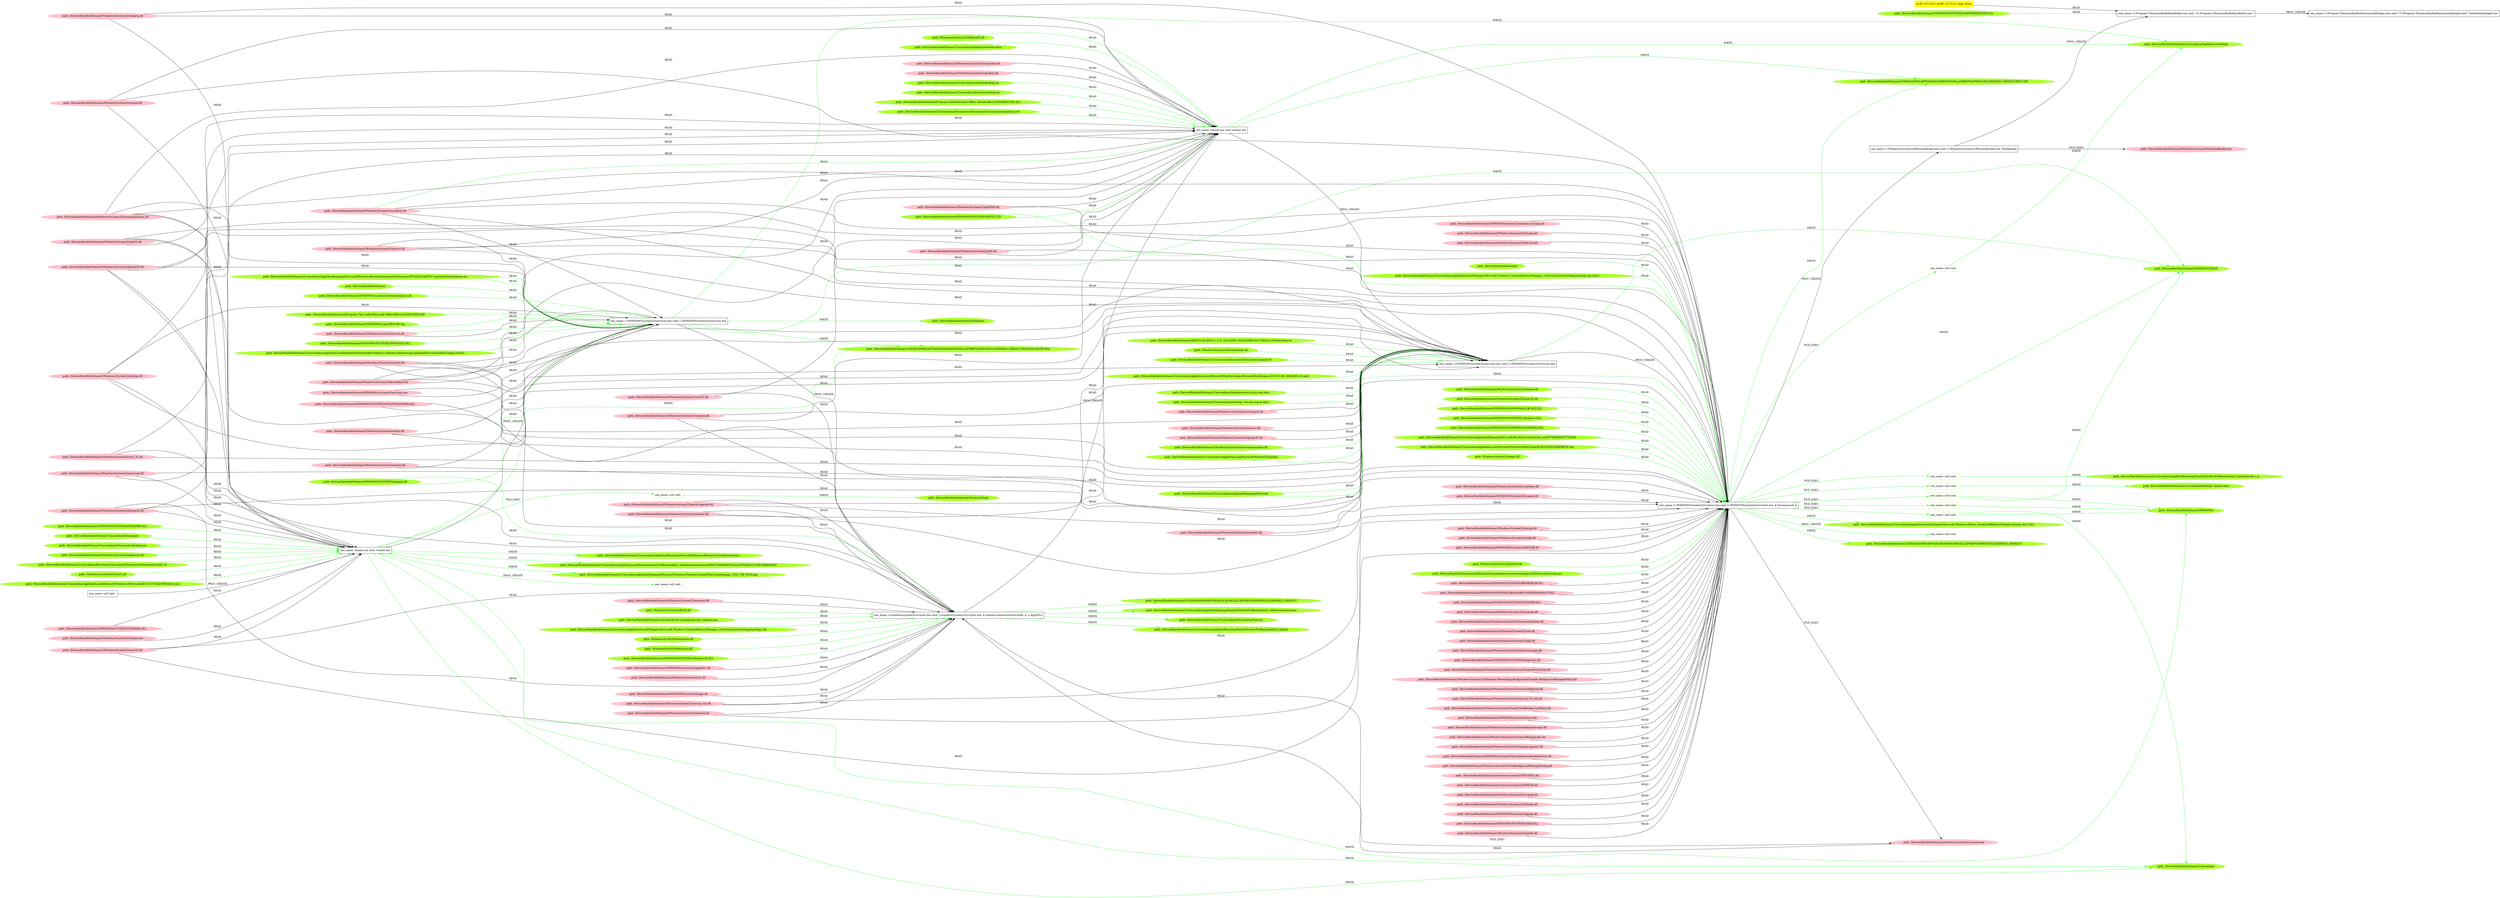 digraph {
	rankdir=LR
	73 [label="exe_name: wininit.exe cmd: wininit.exe" color=black shape=box style=solid]
	290 [label="exe_name: null cmd: " color=greenyellow shape=box style=solid]
	73 -> 290 [label=FILE_EXEC color=green]
	30 [label="exe_name: C:/WINDOWS/system32/svchost.exe cmd: C:/WINDOWS/system32/svchost.exe -k DcomLaunch -p" color=black shape=box style=solid]
	343 [label="exe_name: null cmd: " color=greenyellow shape=box style=solid]
	30 -> 343 [label=FILE_EXEC color=green]
	30 [label="exe_name: C:/WINDOWS/system32/svchost.exe cmd: C:/WINDOWS/system32/svchost.exe -k DcomLaunch -p" color=black shape=box style=solid]
	348 [label="exe_name: null cmd: " color=greenyellow shape=box style=solid]
	30 -> 348 [label=FILE_EXEC color=green]
	30 [label="exe_name: C:/WINDOWS/system32/svchost.exe cmd: C:/WINDOWS/system32/svchost.exe -k DcomLaunch -p" color=black shape=box style=solid]
	351 [label="exe_name: null cmd: " color=greenyellow shape=box style=solid]
	30 -> 351 [label=FILE_EXEC color=green]
	30 [label="exe_name: C:/WINDOWS/system32/svchost.exe cmd: C:/WINDOWS/system32/svchost.exe -k DcomLaunch -p" color=black shape=box style=solid]
	361 [label="exe_name: null cmd: " color=greenyellow shape=box style=solid]
	30 -> 361 [label=FILE_EXEC color=green]
	30 [label="exe_name: C:/WINDOWS/system32/svchost.exe cmd: C:/WINDOWS/system32/svchost.exe -k DcomLaunch -p" color=black shape=box style=solid]
	367 [label="exe_name: null cmd: " color=greenyellow shape=box style=solid]
	30 -> 367 [label=FILE_EXEC color=green]
	30 [label="exe_name: C:/WINDOWS/system32/svchost.exe cmd: C:/WINDOWS/system32/svchost.exe -k DcomLaunch -p" color=black shape=box style=solid]
	371 [label="exe_name: null cmd: " color=greenyellow shape=box style=solid]
	30 -> 371 [label=FILE_EXEC color=green]
	339 [label="path: /Device/HarddiskVolume2/Users/admin/AppData/Roaming/Microsoft" color=greenyellow shape=oval style=filled]
	30 [label="exe_name: C:/WINDOWS/system32/svchost.exe cmd: C:/WINDOWS/system32/svchost.exe -k DcomLaunch -p" color=black shape=box style=solid]
	339 -> 30 [label=READ color=green]
	299 [label="path: /Device/HarddiskVolume2/Users/admin/AppData/Roaming/Microsoft/Windows/Recent/AutomaticDestinations/5f7b5f1e01b83767.automaticDestinations-ms" color=greenyellow shape=oval style=filled]
	36 [label="exe_name: C:/WINDOWS/system32/services.exe cmd: C:/WINDOWS/system32/services.exe" color=black shape=box style=solid]
	299 -> 36 [label=READ color=green]
	299 [label="path: /Device/HarddiskVolume2/Users/admin/AppData/Roaming/Microsoft/Windows/Recent/AutomaticDestinations/5f7b5f1e01b83767.automaticDestinations-ms" color=greenyellow shape=oval style=filled]
	36 [label="exe_name: C:/WINDOWS/system32/services.exe cmd: C:/WINDOWS/system32/services.exe" color=black shape=box style=solid]
	299 -> 36 [label=READ color=green]
	73 [label="exe_name: wininit.exe cmd: wininit.exe" color=black shape=box style=solid]
	289 [label="path: /Device/HarddiskVolume2/Users/admin/AppData/Roaming/Microsoft/Windows/Themes/CachedFiles/CachedImage_1024_768_POS4.jpg" color=greenyellow shape=oval style=filled]
	73 -> 289 [label=WRITE color=green]
	309 [label="path: /Device/HarddiskVolume2/WINDOWS/SYSTEM32/ploptin.dll" color=greenyellow shape=oval style=filled]
	36 [label="exe_name: C:/WINDOWS/system32/services.exe cmd: C:/WINDOWS/system32/services.exe" color=black shape=box style=solid]
	309 -> 36 [label=READ color=green]
	303 [label="path: /Device/HarddiskVolume4" color=greenyellow shape=oval style=filled]
	36 [label="exe_name: C:/WINDOWS/system32/services.exe cmd: C:/WINDOWS/system32/services.exe" color=black shape=box style=solid]
	303 -> 36 [label=READ color=green]
	356 [label="path: /Device/HarddiskVolume2" color=greenyellow shape=oval style=filled]
	30 [label="exe_name: C:/WINDOWS/system32/svchost.exe cmd: C:/WINDOWS/system32/svchost.exe -k DcomLaunch -p" color=black shape=box style=solid]
	356 -> 30 [label=READ color=green]
	300 [label="path: /Device/HarddiskVolume2/WINDOWS/system32/wbem/wbemsvc.dll" color=greenyellow shape=oval style=filled]
	36 [label="exe_name: C:/WINDOWS/system32/services.exe cmd: C:/WINDOWS/system32/services.exe" color=black shape=box style=solid]
	300 -> 36 [label=READ color=green]
	355 [label="path: /Device/HarddiskVolume2/Users/admin/AppData/Local/Packages/Microsoft.Windows.ContentDeliveryManager_cw5n1h2txyewy/Settings/settings.dat.LOG1" color=greenyellow shape=oval style=filled]
	30 [label="exe_name: C:/WINDOWS/system32/svchost.exe cmd: C:/WINDOWS/system32/svchost.exe -k DcomLaunch -p" color=black shape=box style=solid]
	355 -> 30 [label=READ color=green]
	315 [label="path: /Device/HarddiskVolume2/Users/admin/AppData/Local/Packages/Microsoft.Windows.ContentDeliveryManager_cw5n1h2txyewy/Settings/settings.dat" color=greenyellow shape=oval style=filled]
	90 [label="exe_name: c:/windows/system32/svchost.exe cmd: c:/windows/system32/svchost.exe -k localservicenetworkrestricted -p -s AppIDSvc" color=black shape=box style=solid]
	315 -> 90 [label=READ color=green]
	234 [label="path: /Device/HarddiskVolume2/Windows/System32/ucrtbase.dll" color=pink shape=oval style=filled]
	87 [label="exe_name: wininit.exe cmd: wininit.exe" color=black shape=box style=solid]
	234 -> 87 [label=READ color=green]
	335 [label="path: /Device/HarddiskVolume2/Windows/System32/deviceassociation.dll" color=greenyellow shape=oval style=filled]
	17 [label="exe_name: C:/WINDOWS/system32/services.exe cmd: C:/WINDOWS/system32/services.exe" color=black shape=box style=solid]
	335 -> 17 [label=READ color=green]
	288 [label="path: /Device/HarddiskVolume2/WINDOWS/SYSTEM32/IPHLPAPI.DLL" color=greenyellow shape=oval style=filled]
	73 [label="exe_name: wininit.exe cmd: wininit.exe" color=black shape=box style=solid]
	288 -> 73 [label=READ color=green]
	324 [label="path: /Device/HarddiskVolume2/Users/admin/Videos/desktop.ini" color=greenyellow shape=oval style=filled]
	87 [label="exe_name: wininit.exe cmd: wininit.exe" color=black shape=box style=solid]
	324 -> 87 [label=READ color=green]
	328 [label="path: /Device/HarddiskVolume2/Users/admin/Pictures/desktop.ini" color=greenyellow shape=oval style=filled]
	87 [label="exe_name: wininit.exe cmd: wininit.exe" color=black shape=box style=solid]
	328 -> 87 [label=READ color=green]
	282 [label="path: /Device/HarddiskVolume2/Users/admin/Documents" color=greenyellow shape=oval style=filled]
	73 [label="exe_name: wininit.exe cmd: wininit.exe" color=black shape=box style=solid]
	282 -> 73 [label=READ color=green]
	358 [label="path: /Device/HarddiskVolume2/Windows/System32/uxtheme.dll" color=greenyellow shape=oval style=filled]
	30 [label="exe_name: C:/WINDOWS/system32/svchost.exe cmd: C:/WINDOWS/system32/svchost.exe -k DcomLaunch -p" color=black shape=box style=solid]
	358 -> 30 [label=READ color=green]
	332 [label="path: /Device/HarddiskVolume2/Users/admin/AppData/Local/Microsoft/Windows/Explorer" color=greenyellow shape=oval style=filled]
	17 [label="exe_name: C:/WINDOWS/system32/services.exe cmd: C:/WINDOWS/system32/services.exe" color=black shape=box style=solid]
	332 -> 17 [label=READ color=green]
	353 [label="path: /Device/HarddiskVolume2/Windows/System32/Secur32.dll" color=greenyellow shape=oval style=filled]
	30 [label="exe_name: C:/WINDOWS/system32/svchost.exe cmd: C:/WINDOWS/system32/svchost.exe -k DcomLaunch -p" color=black shape=box style=solid]
	353 -> 30 [label=READ color=green]
	340 [label="path: /Device/HarddiskVolume2/$RECYCLE.BIN/S-1-5-21-231540947-922634896-4161786520-1004/desktop.ini" color=greenyellow shape=oval style=filled]
	17 [label="exe_name: C:/WINDOWS/system32/services.exe cmd: C:/WINDOWS/system32/services.exe" color=black shape=box style=solid]
	340 -> 17 [label=READ color=green]
	334 [label="path: /Windows/System32/thumbcache.dll" color=greenyellow shape=oval style=filled]
	17 [label="exe_name: C:/WINDOWS/system32/services.exe cmd: C:/WINDOWS/system32/services.exe" color=black shape=box style=solid]
	334 -> 17 [label=READ color=green]
	295 [label="path: /Device/HarddiskVolume2/Users/admin/Documents/desktop.ini" color=greenyellow shape=oval style=filled]
	73 [label="exe_name: wininit.exe cmd: wininit.exe" color=black shape=box style=solid]
	295 -> 73 [label=READ color=green]
	363 [label="path: /Device/HarddiskVolume2/WINDOWS/SYSWOW64/CLBCATQ.DLL" color=greenyellow shape=oval style=filled]
	30 [label="exe_name: C:/WINDOWS/system32/svchost.exe cmd: C:/WINDOWS/system32/svchost.exe -k DcomLaunch -p" color=black shape=box style=solid]
	363 -> 30 [label=READ color=green]
	339 [label="path: /Device/HarddiskVolume2/Users/admin/AppData/Roaming/Microsoft" color=greenyellow shape=oval style=filled]
	17 [label="exe_name: C:/WINDOWS/system32/services.exe cmd: C:/WINDOWS/system32/services.exe" color=black shape=box style=solid]
	339 -> 17 [label=READ color=green]
	347 [label="path: /Device/HarddiskVolume2/WINDOWS/SYSTEM32/dhcpcsvc.DLL" color=greenyellow shape=oval style=filled]
	30 [label="exe_name: C:/WINDOWS/system32/svchost.exe cmd: C:/WINDOWS/system32/svchost.exe -k DcomLaunch -p" color=black shape=box style=solid]
	347 -> 30 [label=READ color=green]
	309 [label="path: /Device/HarddiskVolume2/WINDOWS/SYSTEM32/ploptin.dll" color=greenyellow shape=oval style=filled]
	90 [label="exe_name: c:/windows/system32/svchost.exe cmd: c:/windows/system32/svchost.exe -k localservicenetworkrestricted -p -s AppIDSvc" color=black shape=box style=solid]
	309 -> 90 [label=READ color=green]
	307 [label="path: /Device/HarddiskVolume2/Program Files (x86)/Microsoft Office/Office15/WINWORD.EXE" color=greenyellow shape=oval style=filled]
	36 [label="exe_name: C:/WINDOWS/system32/services.exe cmd: C:/WINDOWS/system32/services.exe" color=black shape=box style=solid]
	307 -> 36 [label=READ color=green]
	293 [label="path: /Device/HarddiskVolume2/Windows/System32/negoexts.dll" color=greenyellow shape=oval style=filled]
	73 [label="exe_name: wininit.exe cmd: wininit.exe" color=black shape=box style=solid]
	293 -> 73 [label=READ color=green]
	73 [label="exe_name: wininit.exe cmd: wininit.exe" color=black shape=box style=solid]
	285 [label="path: /Device/HarddiskVolume2/WINDOWS" color=greenyellow shape=oval style=filled]
	73 -> 285 [label=WRITE color=green]
	327 [label="path: /Device/HarddiskVolume2/Program Files/Microsoft Office 15/root/office15/MSBARCODE.DLL" color=greenyellow shape=oval style=filled]
	87 [label="exe_name: wininit.exe cmd: wininit.exe" color=black shape=box style=solid]
	327 -> 87 [label=READ color=green]
	333 [label="path: /Device/HarddiskVolume2/Users/admin/Documents/Documents/cograil.rtf" color=greenyellow shape=oval style=filled]
	17 [label="exe_name: C:/WINDOWS/system32/services.exe cmd: C:/WINDOWS/system32/services.exe" color=black shape=box style=solid]
	333 -> 17 [label=READ color=green]
	329 [label="path: /Device/HarddiskVolume2/Users/admin/Documents/Documents/Documents/copulations.rtf" color=greenyellow shape=oval style=filled]
	87 [label="exe_name: wininit.exe cmd: wininit.exe" color=black shape=box style=solid]
	329 -> 87 [label=READ color=green]
	283 [label="path: /Device/HarddiskVolume2/Users/admin/Documents/Documents/Documents/Documents/carls.rtf" color=greenyellow shape=oval style=filled]
	73 [label="exe_name: wininit.exe cmd: wininit.exe" color=black shape=box style=solid]
	283 -> 73 [label=READ color=green]
	351 [label="exe_name: null cmd: " color=greenyellow shape=box style=solid]
	306 [label="path: /Device/HarddiskVolume2/Users/admin/AppData/Local/Temp" color=greenyellow shape=oval style=filled]
	351 -> 306 [label=WRITE color=green]
	318 [label="path: /Windows/SysWOW64/netutils.dll" color=greenyellow shape=oval style=filled]
	90 [label="exe_name: c:/windows/system32/svchost.exe cmd: c:/windows/system32/svchost.exe -k localservicenetworkrestricted -p -s AppIDSvc" color=black shape=box style=solid]
	318 -> 90 [label=READ color=green]
	312 [label="path: /Windows/SysWOW64/msIso.dll" color=greenyellow shape=oval style=filled]
	90 [label="exe_name: c:/windows/system32/svchost.exe cmd: c:/windows/system32/svchost.exe -k localservicenetworkrestricted -p -s AppIDSvc" color=black shape=box style=solid]
	312 -> 90 [label=READ color=green]
	90 [label="exe_name: c:/windows/system32/svchost.exe cmd: c:/windows/system32/svchost.exe -k localservicenetworkrestricted -p -s AppIDSvc" color=black shape=box style=solid]
	321 [label="path: /Device/HarddiskVolume2/Users/admin/AppData/Roaming/Mozilla/Firefox/Profiles/lxkehh21.default/xulstore.json" color=greenyellow shape=oval style=filled]
	90 -> 321 [label=WRITE color=green]
	330 [label="path: /Windows/System32/MMDevAPI.dll" color=greenyellow shape=oval style=filled]
	87 [label="exe_name: wininit.exe cmd: wininit.exe" color=black shape=box style=solid]
	330 -> 87 [label=READ color=green]
	30 [label="exe_name: C:/WINDOWS/system32/svchost.exe cmd: C:/WINDOWS/system32/svchost.exe -k DcomLaunch -p" color=black shape=box style=solid]
	310 [label="path: /Device/HarddiskVolume2/WINDOWS/TEMP" color=greenyellow shape=oval style=filled]
	30 -> 310 [label=WRITE color=green]
	361 [label="exe_name: null cmd: " color=greenyellow shape=box style=solid]
	285 [label="path: /Device/HarddiskVolume2/WINDOWS" color=greenyellow shape=oval style=filled]
	361 -> 285 [label=WRITE color=green]
	371 [label="exe_name: null cmd: " color=greenyellow shape=box style=solid]
	285 [label="path: /Device/HarddiskVolume2/WINDOWS" color=greenyellow shape=oval style=filled]
	371 -> 285 [label=WRITE color=green]
	371 [label="exe_name: null cmd: " color=greenyellow shape=box style=solid]
	310 [label="path: /Device/HarddiskVolume2/WINDOWS/TEMP" color=greenyellow shape=oval style=filled]
	371 -> 310 [label=WRITE color=green]
	301 [label="path: /Device/HarddiskVolume2/WINDOWS/Logs/CBS/CBS.log" color=greenyellow shape=oval style=filled]
	36 [label="exe_name: C:/WINDOWS/system32/services.exe cmd: C:/WINDOWS/system32/services.exe" color=black shape=box style=solid]
	301 -> 36 [label=READ color=green]
	245 [label="path: /Device/HarddiskVolume2/Windows/System32/srvcli.dll" color=pink shape=oval style=filled]
	36 [label="exe_name: C:/WINDOWS/system32/services.exe cmd: C:/WINDOWS/system32/services.exe" color=black shape=box style=solid]
	245 -> 36 [label=READ color=green]
	341 [label="path: /Device/HarddiskVolume2/Users/darpa/AppData/Local/Microsoft/OneDrive/logs/Personal/SyncEngine-2019-05-08.1908.8064.10.aodl" color=greenyellow shape=oval style=filled]
	17 [label="exe_name: C:/WINDOWS/system32/services.exe cmd: C:/WINDOWS/system32/services.exe" color=black shape=box style=solid]
	341 -> 17 [label=READ color=green]
	36 [label="exe_name: C:/WINDOWS/system32/services.exe cmd: C:/WINDOWS/system32/services.exe" color=black shape=box style=solid]
	310 [label="path: /Device/HarddiskVolume2/WINDOWS/TEMP" color=greenyellow shape=oval style=filled]
	36 -> 310 [label=WRITE color=green]
	30 [label="exe_name: C:/WINDOWS/system32/svchost.exe cmd: C:/WINDOWS/system32/svchost.exe -k DcomLaunch -p" color=black shape=box style=solid]
	354 [label="path: /Device/HarddiskVolume2/Users/darpa/AppData/Local/Packages/Microsoft.Windows.Photos_8wekyb3d8bbwe/Settings/settings.dat.LOG1" color=greenyellow shape=oval style=filled]
	30 -> 354 [label=WRITE color=green]
	338 [label="path: /Device/HarddiskVolume2/Users/admin/Desktop/www.lyriczz.com.docx" color=greenyellow shape=oval style=filled]
	17 [label="exe_name: C:/WINDOWS/system32/services.exe cmd: C:/WINDOWS/system32/services.exe" color=black shape=box style=solid]
	338 -> 17 [label=READ color=green]
	314 [label="path: /Device/HarddiskVolume2/WINDOWS/SYSTEM32/dhcpcsvc6.DLL" color=greenyellow shape=oval style=filled]
	90 [label="exe_name: c:/windows/system32/svchost.exe cmd: c:/windows/system32/svchost.exe -k localservicenetworkrestricted -p -s AppIDSvc" color=black shape=box style=solid]
	314 -> 90 [label=READ color=green]
	346 [label="path: /Device/HarddiskVolume2/WINDOWS/SYSWOW64/CFGMGR32.DLL" color=greenyellow shape=oval style=filled]
	30 [label="exe_name: C:/WINDOWS/system32/svchost.exe cmd: C:/WINDOWS/system32/svchost.exe -k DcomLaunch -p" color=black shape=box style=solid]
	346 -> 30 [label=READ color=green]
	326 [label="path: /Device/HarddiskVolume2/WINDOWS/FONTS/SEGOEUIL.TTF" color=greenyellow shape=oval style=filled]
	30 [label="exe_name: C:/WINDOWS/system32/svchost.exe cmd: C:/WINDOWS/system32/svchost.exe -k DcomLaunch -p" color=black shape=box style=solid]
	326 -> 30 [label=READ color=green]
	87 [label="exe_name: wininit.exe cmd: wininit.exe" color=black shape=box style=solid]
	306 [label="path: /Device/HarddiskVolume2/Users/admin/AppData/Local/Temp" color=greenyellow shape=oval style=filled]
	87 -> 306 [label=WRITE color=green]
	17 [label="exe_name: C:/WINDOWS/system32/services.exe cmd: C:/WINDOWS/system32/services.exe" color=black shape=box style=solid]
	310 [label="path: /Device/HarddiskVolume2/WINDOWS/TEMP" color=greenyellow shape=oval style=filled]
	17 -> 310 [label=WRITE color=green]
	298 [label="path: /Device/HarddiskVolume2/WINDOWS/SYSTEM32/WSOCK32.DLL" color=greenyellow shape=oval style=filled]
	36 [label="exe_name: C:/WINDOWS/system32/services.exe cmd: C:/WINDOWS/system32/services.exe" color=black shape=box style=solid]
	298 -> 36 [label=READ color=green]
	287 [label="path: /Windows/System32/win32u.dll" color=greenyellow shape=oval style=filled]
	73 [label="exe_name: wininit.exe cmd: wininit.exe" color=black shape=box style=solid]
	287 -> 73 [label=READ color=green]
	348 [label="exe_name: null cmd: " color=greenyellow shape=box style=solid]
	349 [label="path: /Device/HarddiskVolume2/Users/admin/Desktop/~$attier.docx" color=greenyellow shape=oval style=filled]
	348 -> 349 [label=WRITE color=green]
	336 [label="path: /Device/HarddiskVolume2/Users/admin/Desktop/~$w.ima.org.za.docx" color=greenyellow shape=oval style=filled]
	17 [label="exe_name: C:/WINDOWS/system32/services.exe cmd: C:/WINDOWS/system32/services.exe" color=black shape=box style=solid]
	336 -> 17 [label=READ color=green]
	36 [label="exe_name: C:/WINDOWS/system32/services.exe cmd: C:/WINDOWS/system32/services.exe" color=black shape=box style=solid]
	280 [label="path: /Device/HarddiskVolume2/USERS/ADMIN/APPDATA/ROAMING/MOZILLA/FIREFOX/PROFILES/LXKEHH21.DEFAULT/PLACES.SQLITE-WAL" color=greenyellow shape=oval style=filled]
	36 -> 280 [label=WRITE color=green]
	73 [label="exe_name: wininit.exe cmd: wininit.exe" color=black shape=box style=solid]
	286 [label="path: /Device/HarddiskVolume2/Users/admin" color=greenyellow shape=oval style=filled]
	73 -> 286 [label=WRITE color=green]
	323 [label="path: /Device/HarddiskVolume2/Users/admin/Desktop/cleveites.docx" color=greenyellow shape=oval style=filled]
	87 [label="exe_name: wininit.exe cmd: wininit.exe" color=black shape=box style=solid]
	323 -> 87 [label=READ color=green]
	350 [label="path: /Device/HarddiskVolume2/Users/admin/AppData/Roaming/Microsoft/Word/www.chadwicks.com307383060337731906" color=greenyellow shape=oval style=filled]
	30 [label="exe_name: C:/WINDOWS/system32/svchost.exe cmd: C:/WINDOWS/system32/svchost.exe -k DcomLaunch -p" color=black shape=box style=solid]
	350 -> 30 [label=READ color=green]
	345 [label="path: /Device/HarddiskVolume2/Users/admin/AppData/Local/Microsoft/Windows/INetCache/IE/6I16FN6G/ZBI0BB7B.htm" color=greenyellow shape=oval style=filled]
	30 [label="exe_name: C:/WINDOWS/system32/svchost.exe cmd: C:/WINDOWS/system32/svchost.exe -k DcomLaunch -p" color=black shape=box style=solid]
	345 -> 30 [label=READ color=green]
	284 [label="path: /Device/HarddiskVolume2/Users/admin/AppData/Local/Microsoft/Windows/INetCache/IE/1UGYV3ZA/YRHI46Z2.htm" color=greenyellow shape=oval style=filled]
	73 [label="exe_name: wininit.exe cmd: wininit.exe" color=black shape=box style=solid]
	284 -> 73 [label=READ color=green]
	343 [label="exe_name: null cmd: " color=greenyellow shape=box style=solid]
	344 [label="path: /Device/HarddiskVolume2/Users/admin/AppData/Roaming/Mozilla/Firefox/Profiles/lxkehh21.default/prefs-1.js" color=greenyellow shape=oval style=filled]
	343 -> 344 [label=WRITE color=green]
	357 [label="path: /Windows/System32/aepic.dll" color=greenyellow shape=oval style=filled]
	30 [label="exe_name: C:/WINDOWS/system32/svchost.exe cmd: C:/WINDOWS/system32/svchost.exe -k DcomLaunch -p" color=black shape=box style=solid]
	357 -> 30 [label=READ color=green]
	73 [label="exe_name: wininit.exe cmd: wininit.exe" color=black shape=box style=solid]
	280 [label="path: /Device/HarddiskVolume2/USERS/ADMIN/APPDATA/ROAMING/MOZILLA/FIREFOX/PROFILES/LXKEHH21.DEFAULT/PLACES.SQLITE-WAL" color=greenyellow shape=oval style=filled]
	73 -> 280 [label=WRITE color=green]
	30 [label="exe_name: C:/WINDOWS/system32/svchost.exe cmd: C:/WINDOWS/system32/svchost.exe -k DcomLaunch -p" color=black shape=box style=solid]
	359 [label="exe_name: null cmd: " color=greenyellow shape=box style=solid]
	30 -> 359 [label=PROC_CREATE color=green]
	73 [label="exe_name: wininit.exe cmd: wininit.exe" color=black shape=box style=solid]
	281 [label="exe_name: null cmd: " color=greenyellow shape=box style=solid]
	73 -> 281 [label=PROC_CREATE color=green]
	290 [label="exe_name: null cmd: " color=greenyellow shape=box style=solid]
	291 [label="path: /Device/HarddiskVolume2/Windows/Temp" color=greenyellow shape=oval style=filled]
	290 -> 291 [label=WRITE color=green]
	73 [label="exe_name: wininit.exe cmd: wininit.exe" color=black shape=box style=solid]
	286 [label="path: /Device/HarddiskVolume2/Users/admin" color=greenyellow shape=oval style=filled]
	73 -> 286 [label=WRITE color=green]
	65 [label="exe_name: null cmd: " color=black shape=box style=solid]
	73 [label="exe_name: wininit.exe cmd: wininit.exe" color=black shape=box style=solid]
	65 -> 73 [label=PROC_CREATE color=black]
	112 [label="path: /Device/HarddiskVolume2/Windows/System32/ws2_32.dll" color=pink shape=oval style=filled]
	73 [label="exe_name: wininit.exe cmd: wininit.exe" color=black shape=box style=solid]
	112 -> 73 [label=READ color=black]
	123 [label="path: /Device/HarddiskVolume2/Windows/System32/gdi32.dll" color=pink shape=oval style=filled]
	73 [label="exe_name: wininit.exe cmd: wininit.exe" color=black shape=box style=solid]
	123 -> 73 [label=READ color=black]
	127 [label="path: /Device/HarddiskVolume2/Windows/System32/ntmarta.dll" color=pink shape=oval style=filled]
	73 [label="exe_name: wininit.exe cmd: wininit.exe" color=black shape=box style=solid]
	127 -> 73 [label=READ color=black]
	142 [label="path: /Device/HarddiskVolume2/WINDOWS/SYSTEM32/FWBASE.DLL" color=pink shape=oval style=filled]
	73 [label="exe_name: wininit.exe cmd: wininit.exe" color=black shape=box style=solid]
	142 -> 73 [label=READ color=black]
	148 [label="path: /Device/HarddiskVolume2/Windows/System32/bcryptprimitives.dll" color=pink shape=oval style=filled]
	73 [label="exe_name: wininit.exe cmd: wininit.exe" color=black shape=box style=solid]
	148 -> 73 [label=READ color=black]
	161 [label="path: /Device/HarddiskVolume2/Windows/System32/wininit.exe" color=pink shape=oval style=filled]
	73 [label="exe_name: wininit.exe cmd: wininit.exe" color=black shape=box style=solid]
	161 -> 73 [label=READ color=black]
	184 [label="path: /Device/HarddiskVolume2/Windows/System32/user32.dll" color=pink shape=oval style=filled]
	73 [label="exe_name: wininit.exe cmd: wininit.exe" color=black shape=box style=solid]
	184 -> 73 [label=READ color=black]
	191 [label="path: /Device/HarddiskVolume2/Windows/System32/profapi.dll" color=pink shape=oval style=filled]
	73 [label="exe_name: wininit.exe cmd: wininit.exe" color=black shape=box style=solid]
	191 -> 73 [label=READ color=black]
	198 [label="path: /Device/HarddiskVolume2/Windows/System32/sspicli.dll" color=pink shape=oval style=filled]
	73 [label="exe_name: wininit.exe cmd: wininit.exe" color=black shape=box style=solid]
	198 -> 73 [label=READ color=black]
	221 [label="path: /Device/HarddiskVolume2/Windows/System32/kernel32.dll" color=pink shape=oval style=filled]
	73 [label="exe_name: wininit.exe cmd: wininit.exe" color=black shape=box style=solid]
	221 -> 73 [label=READ color=black]
	227 [label="path: /Device/HarddiskVolume2/Windows/System32/advapi32.dll" color=pink shape=oval style=filled]
	73 [label="exe_name: wininit.exe cmd: wininit.exe" color=black shape=box style=solid]
	227 -> 73 [label=READ color=black]
	258 [label="path: /Device/HarddiskVolume2/Windows/System32/mswsock.dll" color=pink shape=oval style=filled]
	73 [label="exe_name: wininit.exe cmd: wininit.exe" color=black shape=box style=solid]
	258 -> 73 [label=READ color=black]
	73 [label="exe_name: wininit.exe cmd: wininit.exe" color=black shape=box style=solid]
	36 [label="exe_name: C:/WINDOWS/system32/services.exe cmd: C:/WINDOWS/system32/services.exe" color=black shape=box style=solid]
	73 -> 36 [label=PROC_CREATE color=black]
	133 [label="path: /Device/HarddiskVolume2/WINDOWS/system32/services.exe" color=pink shape=oval style=filled]
	36 [label="exe_name: C:/WINDOWS/system32/services.exe cmd: C:/WINDOWS/system32/services.exe" color=black shape=box style=solid]
	133 -> 36 [label=READ color=black]
	245 [label="path: /Device/HarddiskVolume2/Windows/System32/srvcli.dll" color=pink shape=oval style=filled]
	36 [label="exe_name: C:/WINDOWS/system32/services.exe cmd: C:/WINDOWS/system32/services.exe" color=black shape=box style=solid]
	245 -> 36 [label=READ color=black]
	117 [label="path: /Device/HarddiskVolume2/WINDOWS/SYSTEM32/WUDFPLATFORM.DLL" color=pink shape=oval style=filled]
	36 [label="exe_name: C:/WINDOWS/system32/services.exe cmd: C:/WINDOWS/system32/services.exe" color=black shape=box style=solid]
	117 -> 36 [label=READ color=black]
	137 [label="path: /Device/HarddiskVolume2/Windows/System32/authz.dll" color=pink shape=oval style=filled]
	36 [label="exe_name: C:/WINDOWS/system32/services.exe cmd: C:/WINDOWS/system32/services.exe" color=black shape=box style=solid]
	137 -> 36 [label=READ color=black]
	148 [label="path: /Device/HarddiskVolume2/Windows/System32/bcryptprimitives.dll" color=pink shape=oval style=filled]
	36 [label="exe_name: C:/WINDOWS/system32/services.exe cmd: C:/WINDOWS/system32/services.exe" color=black shape=box style=solid]
	148 -> 36 [label=READ color=black]
	155 [label="path: /Device/HarddiskVolume2/Windows/System32/KernelBase.dll" color=pink shape=oval style=filled]
	36 [label="exe_name: C:/WINDOWS/system32/services.exe cmd: C:/WINDOWS/system32/services.exe" color=black shape=box style=solid]
	155 -> 36 [label=READ color=black]
	168 [label="path: /Device/HarddiskVolume2/Windows/System32/rpcrt4.dll" color=pink shape=oval style=filled]
	36 [label="exe_name: C:/WINDOWS/system32/services.exe cmd: C:/WINDOWS/system32/services.exe" color=black shape=box style=solid]
	168 -> 36 [label=READ color=black]
	191 [label="path: /Device/HarddiskVolume2/Windows/System32/profapi.dll" color=pink shape=oval style=filled]
	36 [label="exe_name: C:/WINDOWS/system32/services.exe cmd: C:/WINDOWS/system32/services.exe" color=black shape=box style=solid]
	191 -> 36 [label=READ color=black]
	221 [label="path: /Device/HarddiskVolume2/Windows/System32/kernel32.dll" color=pink shape=oval style=filled]
	36 [label="exe_name: C:/WINDOWS/system32/services.exe cmd: C:/WINDOWS/system32/services.exe" color=black shape=box style=solid]
	221 -> 36 [label=READ color=black]
	234 [label="path: /Device/HarddiskVolume2/Windows/System32/ucrtbase.dll" color=pink shape=oval style=filled]
	36 [label="exe_name: C:/WINDOWS/system32/services.exe cmd: C:/WINDOWS/system32/services.exe" color=black shape=box style=solid]
	234 -> 36 [label=READ color=black]
	268 [label="path: /Device/HarddiskVolume2/Windows/System32/msvcrt.dll" color=pink shape=oval style=filled]
	36 [label="exe_name: C:/WINDOWS/system32/services.exe cmd: C:/WINDOWS/system32/services.exe" color=black shape=box style=solid]
	268 -> 36 [label=READ color=black]
	273 [label="path: /Device/HarddiskVolume2/Windows/System32/userenv.dll" color=pink shape=oval style=filled]
	36 [label="exe_name: C:/WINDOWS/system32/services.exe cmd: C:/WINDOWS/system32/services.exe" color=black shape=box style=solid]
	273 -> 36 [label=READ color=black]
	36 [label="exe_name: C:/WINDOWS/system32/services.exe cmd: C:/WINDOWS/system32/services.exe" color=black shape=box style=solid]
	90 [label="exe_name: c:/windows/system32/svchost.exe cmd: c:/windows/system32/svchost.exe -k localservicenetworkrestricted -p -s AppIDSvc" color=black shape=box style=solid]
	36 -> 90 [label=PROC_CREATE color=black]
	90 [label="exe_name: c:/windows/system32/svchost.exe cmd: c:/windows/system32/svchost.exe -k localservicenetworkrestricted -p -s AppIDSvc" color=black shape=box style=solid]
	175 [label="path: /Device/HarddiskVolume2/windows/system32/svchost.exe" color=pink shape=oval style=filled]
	90 -> 175 [label=FILE_EXEC color=black]
	39 [label="path: /Device/HarddiskVolume2/WINDOWS/system32/appidsvc.dll" color=pink shape=oval style=filled]
	90 [label="exe_name: c:/windows/system32/svchost.exe cmd: c:/windows/system32/svchost.exe -k localservicenetworkrestricted -p -s AppIDSvc" color=black shape=box style=solid]
	39 -> 90 [label=READ color=black]
	60 [label="path: /Device/HarddiskVolume2/Windows/System32/slc.dll" color=pink shape=oval style=filled]
	90 [label="exe_name: c:/windows/system32/svchost.exe cmd: c:/windows/system32/svchost.exe -k localservicenetworkrestricted -p -s AppIDSvc" color=black shape=box style=solid]
	60 -> 90 [label=READ color=black]
	63 [label="path: /Device/HarddiskVolume2/WINDOWS/system32/sppc.dll" color=pink shape=oval style=filled]
	90 [label="exe_name: c:/windows/system32/svchost.exe cmd: c:/windows/system32/svchost.exe -k localservicenetworkrestricted -p -s AppIDSvc" color=black shape=box style=solid]
	63 -> 90 [label=READ color=black]
	175 [label="path: /Device/HarddiskVolume2/windows/system32/svchost.exe" color=pink shape=oval style=filled]
	90 [label="exe_name: c:/windows/system32/svchost.exe cmd: c:/windows/system32/svchost.exe -k localservicenetworkrestricted -p -s AppIDSvc" color=black shape=box style=solid]
	175 -> 90 [label=READ color=black]
	240 [label="path: /Device/HarddiskVolume2/Windows/System32/kernel.appcore.dll" color=pink shape=oval style=filled]
	90 [label="exe_name: c:/windows/system32/svchost.exe cmd: c:/windows/system32/svchost.exe -k localservicenetworkrestricted -p -s AppIDSvc" color=black shape=box style=solid]
	240 -> 90 [label=READ color=black]
	247 [label="path: /Device/HarddiskVolume2/Windows/System32/msvcp_win.dll" color=pink shape=oval style=filled]
	90 [label="exe_name: c:/windows/system32/svchost.exe cmd: c:/windows/system32/svchost.exe -k localservicenetworkrestricted -p -s AppIDSvc" color=black shape=box style=solid]
	247 -> 90 [label=READ color=black]
	263 [label="path: /Device/HarddiskVolume2/Windows/System32/win32u.dll" color=pink shape=oval style=filled]
	90 [label="exe_name: c:/windows/system32/svchost.exe cmd: c:/windows/system32/svchost.exe -k localservicenetworkrestricted -p -s AppIDSvc" color=black shape=box style=solid]
	263 -> 90 [label=READ color=black]
	119 [label="path: /Device/HarddiskVolume2/Windows/System32/wintrust.dll" color=pink shape=oval style=filled]
	90 [label="exe_name: c:/windows/system32/svchost.exe cmd: c:/windows/system32/svchost.exe -k localservicenetworkrestricted -p -s AppIDSvc" color=black shape=box style=solid]
	119 -> 90 [label=READ color=black]
	123 [label="path: /Device/HarddiskVolume2/Windows/System32/gdi32.dll" color=pink shape=oval style=filled]
	90 [label="exe_name: c:/windows/system32/svchost.exe cmd: c:/windows/system32/svchost.exe -k localservicenetworkrestricted -p -s AppIDSvc" color=black shape=box style=solid]
	123 -> 90 [label=READ color=black]
	153 [label="path: /Device/HarddiskVolume2/Windows/System32/oleaut32.dll" color=pink shape=oval style=filled]
	90 [label="exe_name: c:/windows/system32/svchost.exe cmd: c:/windows/system32/svchost.exe -k localservicenetworkrestricted -p -s AppIDSvc" color=black shape=box style=solid]
	153 -> 90 [label=READ color=black]
	168 [label="path: /Device/HarddiskVolume2/Windows/System32/rpcrt4.dll" color=pink shape=oval style=filled]
	90 [label="exe_name: c:/windows/system32/svchost.exe cmd: c:/windows/system32/svchost.exe -k localservicenetworkrestricted -p -s AppIDSvc" color=black shape=box style=solid]
	168 -> 90 [label=READ color=black]
	184 [label="path: /Device/HarddiskVolume2/Windows/System32/user32.dll" color=pink shape=oval style=filled]
	90 [label="exe_name: c:/windows/system32/svchost.exe cmd: c:/windows/system32/svchost.exe -k localservicenetworkrestricted -p -s AppIDSvc" color=black shape=box style=solid]
	184 -> 90 [label=READ color=black]
	206 [label="path: /Device/HarddiskVolume2/Windows/System32/combase.dll" color=pink shape=oval style=filled]
	90 [label="exe_name: c:/windows/system32/svchost.exe cmd: c:/windows/system32/svchost.exe -k localservicenetworkrestricted -p -s AppIDSvc" color=black shape=box style=solid]
	206 -> 90 [label=READ color=black]
	211 [label="path: /Device/HarddiskVolume2/Windows/System32/sechost.dll" color=pink shape=oval style=filled]
	90 [label="exe_name: c:/windows/system32/svchost.exe cmd: c:/windows/system32/svchost.exe -k localservicenetworkrestricted -p -s AppIDSvc" color=black shape=box style=solid]
	211 -> 90 [label=READ color=black]
	227 [label="path: /Device/HarddiskVolume2/Windows/System32/advapi32.dll" color=pink shape=oval style=filled]
	90 [label="exe_name: c:/windows/system32/svchost.exe cmd: c:/windows/system32/svchost.exe -k localservicenetworkrestricted -p -s AppIDSvc" color=black shape=box style=solid]
	227 -> 90 [label=READ color=black]
	221 [label="path: /Device/HarddiskVolume2/Windows/System32/kernel32.dll" color=pink shape=oval style=filled]
	90 [label="exe_name: c:/windows/system32/svchost.exe cmd: c:/windows/system32/svchost.exe -k localservicenetworkrestricted -p -s AppIDSvc" color=black shape=box style=solid]
	221 -> 90 [label=READ color=black]
	367 [label="exe_name: null cmd: " color=greenyellow shape=box style=solid]
	285 [label="path: /Device/HarddiskVolume2/WINDOWS" color=greenyellow shape=oval style=filled]
	367 -> 285 [label=WRITE color=green]
	367 [label="exe_name: null cmd: " color=greenyellow shape=box style=solid]
	286 [label="path: /Device/HarddiskVolume2/Users/admin" color=greenyellow shape=oval style=filled]
	367 -> 286 [label=WRITE color=green]
	90 [label="exe_name: c:/windows/system32/svchost.exe cmd: c:/windows/system32/svchost.exe -k localservicenetworkrestricted -p -s AppIDSvc" color=black shape=box style=solid]
	87 [label="exe_name: wininit.exe cmd: wininit.exe" color=black shape=box style=solid]
	90 -> 87 [label=PROC_CREATE color=black]
	112 [label="path: /Device/HarddiskVolume2/Windows/System32/ws2_32.dll" color=pink shape=oval style=filled]
	87 [label="exe_name: wininit.exe cmd: wininit.exe" color=black shape=box style=solid]
	112 -> 87 [label=READ color=black]
	115 [label="path: /Device/HarddiskVolume2/Windows/System32/wininitext.dll" color=pink shape=oval style=filled]
	87 [label="exe_name: wininit.exe cmd: wininit.exe" color=black shape=box style=solid]
	115 -> 87 [label=READ color=black]
	123 [label="path: /Device/HarddiskVolume2/Windows/System32/gdi32.dll" color=pink shape=oval style=filled]
	87 [label="exe_name: wininit.exe cmd: wininit.exe" color=black shape=box style=solid]
	123 -> 87 [label=READ color=black]
	127 [label="path: /Device/HarddiskVolume2/Windows/System32/ntmarta.dll" color=pink shape=oval style=filled]
	87 [label="exe_name: wininit.exe cmd: wininit.exe" color=black shape=box style=solid]
	127 -> 87 [label=READ color=black]
	143 [label="path: /Device/HarddiskVolume2/Windows/System32/gdi32full.dll" color=pink shape=oval style=filled]
	87 [label="exe_name: wininit.exe cmd: wininit.exe" color=black shape=box style=solid]
	143 -> 87 [label=READ color=black]
	148 [label="path: /Device/HarddiskVolume2/Windows/System32/bcryptprimitives.dll" color=pink shape=oval style=filled]
	87 [label="exe_name: wininit.exe cmd: wininit.exe" color=black shape=box style=solid]
	148 -> 87 [label=READ color=black]
	155 [label="path: /Device/HarddiskVolume2/Windows/System32/KernelBase.dll" color=pink shape=oval style=filled]
	87 [label="exe_name: wininit.exe cmd: wininit.exe" color=black shape=box style=solid]
	155 -> 87 [label=READ color=black]
	168 [label="path: /Device/HarddiskVolume2/Windows/System32/rpcrt4.dll" color=pink shape=oval style=filled]
	87 [label="exe_name: wininit.exe cmd: wininit.exe" color=black shape=box style=solid]
	168 -> 87 [label=READ color=black]
	198 [label="path: /Device/HarddiskVolume2/Windows/System32/sspicli.dll" color=pink shape=oval style=filled]
	87 [label="exe_name: wininit.exe cmd: wininit.exe" color=black shape=box style=solid]
	198 -> 87 [label=READ color=black]
	206 [label="path: /Device/HarddiskVolume2/Windows/System32/combase.dll" color=pink shape=oval style=filled]
	87 [label="exe_name: wininit.exe cmd: wininit.exe" color=black shape=box style=solid]
	206 -> 87 [label=READ color=black]
	221 [label="path: /Device/HarddiskVolume2/Windows/System32/kernel32.dll" color=pink shape=oval style=filled]
	87 [label="exe_name: wininit.exe cmd: wininit.exe" color=black shape=box style=solid]
	221 -> 87 [label=READ color=black]
	227 [label="path: /Device/HarddiskVolume2/Windows/System32/advapi32.dll" color=pink shape=oval style=filled]
	87 [label="exe_name: wininit.exe cmd: wininit.exe" color=black shape=box style=solid]
	227 -> 87 [label=READ color=black]
	234 [label="path: /Device/HarddiskVolume2/Windows/System32/ucrtbase.dll" color=pink shape=oval style=filled]
	87 [label="exe_name: wininit.exe cmd: wininit.exe" color=black shape=box style=solid]
	234 -> 87 [label=READ color=black]
	254 [label="path: /Device/HarddiskVolume2/Windows/System32/profext.dll" color=pink shape=oval style=filled]
	87 [label="exe_name: wininit.exe cmd: wininit.exe" color=black shape=box style=solid]
	254 -> 87 [label=READ color=black]
	258 [label="path: /Device/HarddiskVolume2/Windows/System32/mswsock.dll" color=pink shape=oval style=filled]
	87 [label="exe_name: wininit.exe cmd: wininit.exe" color=black shape=box style=solid]
	258 -> 87 [label=READ color=black]
	263 [label="path: /Device/HarddiskVolume2/Windows/System32/win32u.dll" color=pink shape=oval style=filled]
	87 [label="exe_name: wininit.exe cmd: wininit.exe" color=black shape=box style=solid]
	263 -> 87 [label=READ color=black]
	268 [label="path: /Device/HarddiskVolume2/Windows/System32/msvcrt.dll" color=pink shape=oval style=filled]
	87 [label="exe_name: wininit.exe cmd: wininit.exe" color=black shape=box style=solid]
	268 -> 87 [label=READ color=black]
	179 [label="path: /Device/HarddiskVolume2/Windows/System32/ntdll.dll" color=pink shape=oval style=filled]
	87 [label="exe_name: wininit.exe cmd: wininit.exe" color=black shape=box style=solid]
	179 -> 87 [label=READ color=black]
	87 [label="exe_name: wininit.exe cmd: wininit.exe" color=black shape=box style=solid]
	17 [label="exe_name: C:/WINDOWS/system32/services.exe cmd: C:/WINDOWS/system32/services.exe" color=black shape=box style=solid]
	87 -> 17 [label=PROC_CREATE color=black]
	112 [label="path: /Device/HarddiskVolume2/Windows/System32/ws2_32.dll" color=pink shape=oval style=filled]
	17 [label="exe_name: C:/WINDOWS/system32/services.exe cmd: C:/WINDOWS/system32/services.exe" color=black shape=box style=solid]
	112 -> 17 [label=READ color=black]
	117 [label="path: /Device/HarddiskVolume2/WINDOWS/SYSTEM32/WUDFPLATFORM.DLL" color=pink shape=oval style=filled]
	17 [label="exe_name: C:/WINDOWS/system32/services.exe cmd: C:/WINDOWS/system32/services.exe" color=black shape=box style=solid]
	117 -> 17 [label=READ color=black]
	130 [label="path: /Device/HarddiskVolume2/Windows/System32/cfgmgr32.dll" color=pink shape=oval style=filled]
	17 [label="exe_name: C:/WINDOWS/system32/services.exe cmd: C:/WINDOWS/system32/services.exe" color=black shape=box style=solid]
	130 -> 17 [label=READ color=black]
	133 [label="path: /Device/HarddiskVolume2/WINDOWS/system32/services.exe" color=pink shape=oval style=filled]
	17 [label="exe_name: C:/WINDOWS/system32/services.exe cmd: C:/WINDOWS/system32/services.exe" color=black shape=box style=solid]
	133 -> 17 [label=READ color=black]
	137 [label="path: /Device/HarddiskVolume2/Windows/System32/authz.dll" color=pink shape=oval style=filled]
	17 [label="exe_name: C:/WINDOWS/system32/services.exe cmd: C:/WINDOWS/system32/services.exe" color=black shape=box style=solid]
	137 -> 17 [label=READ color=black]
	148 [label="path: /Device/HarddiskVolume2/Windows/System32/bcryptprimitives.dll" color=pink shape=oval style=filled]
	17 [label="exe_name: C:/WINDOWS/system32/services.exe cmd: C:/WINDOWS/system32/services.exe" color=black shape=box style=solid]
	148 -> 17 [label=READ color=black]
	155 [label="path: /Device/HarddiskVolume2/Windows/System32/KernelBase.dll" color=pink shape=oval style=filled]
	17 [label="exe_name: C:/WINDOWS/system32/services.exe cmd: C:/WINDOWS/system32/services.exe" color=black shape=box style=solid]
	155 -> 17 [label=READ color=black]
	163 [label="path: /Device/HarddiskVolume2/Windows/System32/usermgrcli.dll" color=pink shape=oval style=filled]
	17 [label="exe_name: C:/WINDOWS/system32/services.exe cmd: C:/WINDOWS/system32/services.exe" color=black shape=box style=solid]
	163 -> 17 [label=READ color=black]
	165 [label="path: /Device/HarddiskVolume2/Windows/System32/rmclient.dll" color=pink shape=oval style=filled]
	17 [label="exe_name: C:/WINDOWS/system32/services.exe cmd: C:/WINDOWS/system32/services.exe" color=black shape=box style=solid]
	165 -> 17 [label=READ color=black]
	168 [label="path: /Device/HarddiskVolume2/Windows/System32/rpcrt4.dll" color=pink shape=oval style=filled]
	17 [label="exe_name: C:/WINDOWS/system32/services.exe cmd: C:/WINDOWS/system32/services.exe" color=black shape=box style=solid]
	168 -> 17 [label=READ color=black]
	191 [label="path: /Device/HarddiskVolume2/Windows/System32/profapi.dll" color=pink shape=oval style=filled]
	17 [label="exe_name: C:/WINDOWS/system32/services.exe cmd: C:/WINDOWS/system32/services.exe" color=black shape=box style=solid]
	191 -> 17 [label=READ color=black]
	206 [label="path: /Device/HarddiskVolume2/Windows/System32/combase.dll" color=pink shape=oval style=filled]
	17 [label="exe_name: C:/WINDOWS/system32/services.exe cmd: C:/WINDOWS/system32/services.exe" color=black shape=box style=solid]
	206 -> 17 [label=READ color=black]
	211 [label="path: /Device/HarddiskVolume2/Windows/System32/sechost.dll" color=pink shape=oval style=filled]
	17 [label="exe_name: C:/WINDOWS/system32/services.exe cmd: C:/WINDOWS/system32/services.exe" color=black shape=box style=solid]
	211 -> 17 [label=READ color=black]
	227 [label="path: /Device/HarddiskVolume2/Windows/System32/advapi32.dll" color=pink shape=oval style=filled]
	17 [label="exe_name: C:/WINDOWS/system32/services.exe cmd: C:/WINDOWS/system32/services.exe" color=black shape=box style=solid]
	227 -> 17 [label=READ color=black]
	234 [label="path: /Device/HarddiskVolume2/Windows/System32/ucrtbase.dll" color=pink shape=oval style=filled]
	17 [label="exe_name: C:/WINDOWS/system32/services.exe cmd: C:/WINDOWS/system32/services.exe" color=black shape=box style=solid]
	234 -> 17 [label=READ color=black]
	240 [label="path: /Device/HarddiskVolume2/Windows/System32/kernel.appcore.dll" color=pink shape=oval style=filled]
	17 [label="exe_name: C:/WINDOWS/system32/services.exe cmd: C:/WINDOWS/system32/services.exe" color=black shape=box style=solid]
	240 -> 17 [label=READ color=black]
	243 [label="path: /Device/HarddiskVolume2/Windows/System32/scesrv.dll" color=pink shape=oval style=filled]
	17 [label="exe_name: C:/WINDOWS/system32/services.exe cmd: C:/WINDOWS/system32/services.exe" color=black shape=box style=solid]
	243 -> 17 [label=READ color=black]
	258 [label="path: /Device/HarddiskVolume2/Windows/System32/mswsock.dll" color=pink shape=oval style=filled]
	17 [label="exe_name: C:/WINDOWS/system32/services.exe cmd: C:/WINDOWS/system32/services.exe" color=black shape=box style=solid]
	258 -> 17 [label=READ color=black]
	268 [label="path: /Device/HarddiskVolume2/Windows/System32/msvcrt.dll" color=pink shape=oval style=filled]
	17 [label="exe_name: C:/WINDOWS/system32/services.exe cmd: C:/WINDOWS/system32/services.exe" color=black shape=box style=solid]
	268 -> 17 [label=READ color=black]
	17 [label="exe_name: C:/WINDOWS/system32/services.exe cmd: C:/WINDOWS/system32/services.exe" color=black shape=box style=solid]
	30 [label="exe_name: C:/WINDOWS/system32/svchost.exe cmd: C:/WINDOWS/system32/svchost.exe -k DcomLaunch -p" color=black shape=box style=solid]
	17 -> 30 [label=PROC_CREATE color=black]
	30 [label="exe_name: C:/WINDOWS/system32/svchost.exe cmd: C:/WINDOWS/system32/svchost.exe -k DcomLaunch -p" color=black shape=box style=solid]
	175 [label="path: /Device/HarddiskVolume2/windows/system32/svchost.exe" color=pink shape=oval style=filled]
	30 -> 175 [label=FILE_EXEC color=black]
	92 [label="path: /Device/HarddiskVolume2/WINDOWS/SYSTEM32/BROKERLIB.DLL" color=pink shape=oval style=filled]
	30 [label="exe_name: C:/WINDOWS/system32/svchost.exe cmd: C:/WINDOWS/system32/svchost.exe -k DcomLaunch -p" color=black shape=box style=solid]
	92 -> 30 [label=READ color=black]
	98 [label="path: /Device/HarddiskVolume2/WINDOWS/SYSTEM32/BACKGROUNDMEDIAPOLICY.DLL" color=pink shape=oval style=filled]
	30 [label="exe_name: C:/WINDOWS/system32/svchost.exe cmd: C:/WINDOWS/system32/svchost.exe -k DcomLaunch -p" color=black shape=box style=solid]
	98 -> 30 [label=READ color=black]
	11 [label="path: /Device/HarddiskVolume2/WINDOWS/SYSTEM32/PSMSRV.DLL" color=pink shape=oval style=filled]
	30 [label="exe_name: C:/WINDOWS/system32/svchost.exe cmd: C:/WINDOWS/system32/svchost.exe -k DcomLaunch -p" color=black shape=box style=solid]
	11 -> 30 [label=READ color=black]
	12 [label="path: /Device/HarddiskVolume2/Windows/System32/srumapi.dll" color=pink shape=oval style=filled]
	30 [label="exe_name: C:/WINDOWS/system32/svchost.exe cmd: C:/WINDOWS/system32/svchost.exe -k DcomLaunch -p" color=black shape=box style=solid]
	12 -> 30 [label=READ color=black]
	26 [label="path: /Device/HarddiskVolume2/Windows/System32/ExecModelClient.dll" color=pink shape=oval style=filled]
	30 [label="exe_name: C:/WINDOWS/system32/svchost.exe cmd: C:/WINDOWS/system32/svchost.exe -k DcomLaunch -p" color=black shape=box style=solid]
	26 -> 30 [label=READ color=black]
	33 [label="path: /Device/HarddiskVolume2/Windows/System32/wer.dll" color=pink shape=oval style=filled]
	30 [label="exe_name: C:/WINDOWS/system32/svchost.exe cmd: C:/WINDOWS/system32/svchost.exe -k DcomLaunch -p" color=black shape=box style=solid]
	33 -> 30 [label=READ color=black]
	34 [label="path: /Device/HarddiskVolume2/Windows/System32/dab.dll" color=pink shape=oval style=filled]
	30 [label="exe_name: C:/WINDOWS/system32/svchost.exe cmd: C:/WINDOWS/system32/svchost.exe -k DcomLaunch -p" color=black shape=box style=solid]
	34 -> 30 [label=READ color=black]
	35 [label="path: /Device/HarddiskVolume2/Windows/System32/policymanager.dll" color=pink shape=oval style=filled]
	30 [label="exe_name: C:/WINDOWS/system32/svchost.exe cmd: C:/WINDOWS/system32/svchost.exe -k DcomLaunch -p" color=black shape=box style=solid]
	35 -> 30 [label=READ color=black]
	42 [label="path: /Device/HarddiskVolume2/WINDOWS/SYSTEM32/capauthz.dll" color=pink shape=oval style=filled]
	30 [label="exe_name: C:/WINDOWS/system32/svchost.exe cmd: C:/WINDOWS/system32/svchost.exe -k DcomLaunch -p" color=black shape=box style=solid]
	42 -> 30 [label=READ color=black]
	48 [label="path: /Device/HarddiskVolume2/Windows/System32/OneCoreCommonProxyStub.dll" color=pink shape=oval style=filled]
	30 [label="exe_name: C:/WINDOWS/system32/svchost.exe cmd: C:/WINDOWS/system32/svchost.exe -k DcomLaunch -p" color=black shape=box style=solid]
	48 -> 30 [label=READ color=black]
	52 [label="path: /Device/HarddiskVolume2/Windows/System32/Windows.Networking.BackgroundTransfer.BackgroundManagerPolicy.dll" color=pink shape=oval style=filled]
	30 [label="exe_name: C:/WINDOWS/system32/svchost.exe cmd: C:/WINDOWS/system32/svchost.exe -k DcomLaunch -p" color=black shape=box style=solid]
	52 -> 30 [label=READ color=black]
	56 [label="path: /Device/HarddiskVolume2/Windows/System32/execmodelproxy.dll" color=pink shape=oval style=filled]
	30 [label="exe_name: C:/WINDOWS/system32/svchost.exe cmd: C:/WINDOWS/system32/svchost.exe -k DcomLaunch -p" color=black shape=box style=solid]
	56 -> 30 [label=READ color=black]
	57 [label="path: /Device/HarddiskVolume2/Windows/System32/msvcp110_win.dll" color=pink shape=oval style=filled]
	30 [label="exe_name: C:/WINDOWS/system32/svchost.exe cmd: C:/WINDOWS/system32/svchost.exe -k DcomLaunch -p" color=black shape=box style=solid]
	57 -> 30 [label=READ color=black]
	58 [label="path: /Device/HarddiskVolume2/Windows/System32/SmartCardBackgroundPolicy.dll" color=pink shape=oval style=filled]
	30 [label="exe_name: C:/WINDOWS/system32/svchost.exe cmd: C:/WINDOWS/system32/svchost.exe -k DcomLaunch -p" color=black shape=box style=solid]
	58 -> 30 [label=READ color=black]
	64 [label="path: /Device/HarddiskVolume2/WINDOWS/system32/bisrv.dll" color=pink shape=oval style=filled]
	30 [label="exe_name: C:/WINDOWS/system32/svchost.exe cmd: C:/WINDOWS/system32/svchost.exe -k DcomLaunch -p" color=black shape=box style=solid]
	64 -> 30 [label=READ color=black]
	66 [label="path: /Device/HarddiskVolume2/Windows/System32/embeddedmodesvcapi.dll" color=pink shape=oval style=filled]
	30 [label="exe_name: C:/WINDOWS/system32/svchost.exe cmd: C:/WINDOWS/system32/svchost.exe -k DcomLaunch -p" color=black shape=box style=solid]
	66 -> 30 [label=READ color=black]
	68 [label="path: /Device/HarddiskVolume2/Windows/System32/LicenseManagerApi.dll" color=pink shape=oval style=filled]
	30 [label="exe_name: C:/WINDOWS/system32/svchost.exe cmd: C:/WINDOWS/system32/svchost.exe -k DcomLaunch -p" color=black shape=box style=solid]
	68 -> 30 [label=READ color=black]
	103 [label="path: /Device/HarddiskVolume2/Windows/System32/twinapi.appcore.dll" color=pink shape=oval style=filled]
	30 [label="exe_name: C:/WINDOWS/system32/svchost.exe cmd: C:/WINDOWS/system32/svchost.exe -k DcomLaunch -p" color=black shape=box style=solid]
	103 -> 30 [label=READ color=black]
	106 [label="path: /Device/HarddiskVolume2/WINDOWS/system32/SystemEventsBrokerServer.dll" color=pink shape=oval style=filled]
	30 [label="exe_name: C:/WINDOWS/system32/svchost.exe cmd: C:/WINDOWS/system32/svchost.exe -k DcomLaunch -p" color=black shape=box style=solid]
	106 -> 30 [label=READ color=black]
	107 [label="path: /Device/HarddiskVolume2/Windows/System32/SebBackgroundManagerPolicy.dll" color=pink shape=oval style=filled]
	30 [label="exe_name: C:/WINDOWS/system32/svchost.exe cmd: C:/WINDOWS/system32/svchost.exe -k DcomLaunch -p" color=black shape=box style=solid]
	107 -> 30 [label=READ color=black]
	81 [label="path: /Device/HarddiskVolume2/windows/system32/WTSAPI32.dll" color=pink shape=oval style=filled]
	30 [label="exe_name: C:/WINDOWS/system32/svchost.exe cmd: C:/WINDOWS/system32/svchost.exe -k DcomLaunch -p" color=black shape=box style=solid]
	81 -> 30 [label=READ color=black]
	165 [label="path: /Device/HarddiskVolume2/Windows/System32/rmclient.dll" color=pink shape=oval style=filled]
	30 [label="exe_name: C:/WINDOWS/system32/svchost.exe cmd: C:/WINDOWS/system32/svchost.exe -k DcomLaunch -p" color=black shape=box style=solid]
	165 -> 30 [label=READ color=black]
	95 [label="path: /Device/HarddiskVolume2/windows/system32/WINSTA.dll" color=pink shape=oval style=filled]
	30 [label="exe_name: C:/WINDOWS/system32/svchost.exe cmd: C:/WINDOWS/system32/svchost.exe -k DcomLaunch -p" color=black shape=box style=solid]
	95 -> 30 [label=READ color=black]
	96 [label="path: /Device/HarddiskVolume2/Windows/System32/cryptsp.dll" color=pink shape=oval style=filled]
	30 [label="exe_name: C:/WINDOWS/system32/svchost.exe cmd: C:/WINDOWS/system32/svchost.exe -k DcomLaunch -p" color=black shape=box style=solid]
	96 -> 30 [label=READ color=black]
	14 [label="path: /Device/HarddiskVolume2/Windows/System32/shlwapi.dll" color=pink shape=oval style=filled]
	30 [label="exe_name: C:/WINDOWS/system32/svchost.exe cmd: C:/WINDOWS/system32/svchost.exe -k DcomLaunch -p" color=black shape=box style=solid]
	14 -> 30 [label=READ color=black]
	19 [label="path: /Device/HarddiskVolume2/WINDOWS/system32/gpapi.dll" color=pink shape=oval style=filled]
	30 [label="exe_name: C:/WINDOWS/system32/svchost.exe cmd: C:/WINDOWS/system32/svchost.exe -k DcomLaunch -p" color=black shape=box style=solid]
	19 -> 30 [label=READ color=black]
	7 [label="path: /Device/HarddiskVolume2/WINDOWS/SYSTEM32/HID.DLL" color=pink shape=oval style=filled]
	30 [label="exe_name: C:/WINDOWS/system32/svchost.exe cmd: C:/WINDOWS/system32/svchost.exe -k DcomLaunch -p" color=black shape=box style=solid]
	7 -> 30 [label=READ color=black]
	24 [label="path: /Device/HarddiskVolume2/Windows/System32/mintdh.dll" color=pink shape=oval style=filled]
	30 [label="exe_name: C:/WINDOWS/system32/svchost.exe cmd: C:/WINDOWS/system32/svchost.exe -k DcomLaunch -p" color=black shape=box style=solid]
	24 -> 30 [label=READ color=black]
	29 [label="path: /Device/HarddiskVolume2/WINDOWS/system32/windows.storage.dll" color=pink shape=oval style=filled]
	30 [label="exe_name: C:/WINDOWS/system32/svchost.exe cmd: C:/WINDOWS/system32/svchost.exe -k DcomLaunch -p" color=black shape=box style=solid]
	29 -> 30 [label=READ color=black]
	32 [label="path: /Device/HarddiskVolume2/Windows/System32/clbcatq.dll" color=pink shape=oval style=filled]
	30 [label="exe_name: C:/WINDOWS/system32/svchost.exe cmd: C:/WINDOWS/system32/svchost.exe -k DcomLaunch -p" color=black shape=box style=solid]
	32 -> 30 [label=READ color=black]
	40 [label="path: /Device/HarddiskVolume2/Windows/System32/SHCore.dll" color=pink shape=oval style=filled]
	30 [label="exe_name: C:/WINDOWS/system32/svchost.exe cmd: C:/WINDOWS/system32/svchost.exe -k DcomLaunch -p" color=black shape=box style=solid]
	40 -> 30 [label=READ color=black]
	101 [label="path: /Device/HarddiskVolume2/Windows/System32/cryptbase.dll" color=pink shape=oval style=filled]
	30 [label="exe_name: C:/WINDOWS/system32/svchost.exe cmd: C:/WINDOWS/system32/svchost.exe -k DcomLaunch -p" color=black shape=box style=solid]
	101 -> 30 [label=READ color=black]
	108 [label="path: /Device/HarddiskVolume2/WINDOWS/system32/rsaenh.dll" color=pink shape=oval style=filled]
	30 [label="exe_name: C:/WINDOWS/system32/svchost.exe cmd: C:/WINDOWS/system32/svchost.exe -k DcomLaunch -p" color=black shape=box style=solid]
	108 -> 30 [label=READ color=black]
	123 [label="path: /Device/HarddiskVolume2/Windows/System32/gdi32.dll" color=pink shape=oval style=filled]
	30 [label="exe_name: C:/WINDOWS/system32/svchost.exe cmd: C:/WINDOWS/system32/svchost.exe -k DcomLaunch -p" color=black shape=box style=solid]
	123 -> 30 [label=READ color=black]
	127 [label="path: /Device/HarddiskVolume2/Windows/System32/ntmarta.dll" color=pink shape=oval style=filled]
	30 [label="exe_name: C:/WINDOWS/system32/svchost.exe cmd: C:/WINDOWS/system32/svchost.exe -k DcomLaunch -p" color=black shape=box style=solid]
	127 -> 30 [label=READ color=black]
	143 [label="path: /Device/HarddiskVolume2/Windows/System32/gdi32full.dll" color=pink shape=oval style=filled]
	30 [label="exe_name: C:/WINDOWS/system32/svchost.exe cmd: C:/WINDOWS/system32/svchost.exe -k DcomLaunch -p" color=black shape=box style=solid]
	143 -> 30 [label=READ color=black]
	148 [label="path: /Device/HarddiskVolume2/Windows/System32/bcryptprimitives.dll" color=pink shape=oval style=filled]
	30 [label="exe_name: C:/WINDOWS/system32/svchost.exe cmd: C:/WINDOWS/system32/svchost.exe -k DcomLaunch -p" color=black shape=box style=solid]
	148 -> 30 [label=READ color=black]
	153 [label="path: /Device/HarddiskVolume2/Windows/System32/oleaut32.dll" color=pink shape=oval style=filled]
	30 [label="exe_name: C:/WINDOWS/system32/svchost.exe cmd: C:/WINDOWS/system32/svchost.exe -k DcomLaunch -p" color=black shape=box style=solid]
	153 -> 30 [label=READ color=black]
	155 [label="path: /Device/HarddiskVolume2/Windows/System32/KernelBase.dll" color=pink shape=oval style=filled]
	30 [label="exe_name: C:/WINDOWS/system32/svchost.exe cmd: C:/WINDOWS/system32/svchost.exe -k DcomLaunch -p" color=black shape=box style=solid]
	155 -> 30 [label=READ color=black]
	168 [label="path: /Device/HarddiskVolume2/Windows/System32/rpcrt4.dll" color=pink shape=oval style=filled]
	30 [label="exe_name: C:/WINDOWS/system32/svchost.exe cmd: C:/WINDOWS/system32/svchost.exe -k DcomLaunch -p" color=black shape=box style=solid]
	168 -> 30 [label=READ color=black]
	179 [label="path: /Device/HarddiskVolume2/Windows/System32/ntdll.dll" color=pink shape=oval style=filled]
	30 [label="exe_name: C:/WINDOWS/system32/svchost.exe cmd: C:/WINDOWS/system32/svchost.exe -k DcomLaunch -p" color=black shape=box style=solid]
	179 -> 30 [label=READ color=black]
	184 [label="path: /Device/HarddiskVolume2/Windows/System32/user32.dll" color=pink shape=oval style=filled]
	30 [label="exe_name: C:/WINDOWS/system32/svchost.exe cmd: C:/WINDOWS/system32/svchost.exe -k DcomLaunch -p" color=black shape=box style=solid]
	184 -> 30 [label=READ color=black]
	191 [label="path: /Device/HarddiskVolume2/Windows/System32/profapi.dll" color=pink shape=oval style=filled]
	30 [label="exe_name: C:/WINDOWS/system32/svchost.exe cmd: C:/WINDOWS/system32/svchost.exe -k DcomLaunch -p" color=black shape=box style=solid]
	191 -> 30 [label=READ color=black]
	198 [label="path: /Device/HarddiskVolume2/Windows/System32/sspicli.dll" color=pink shape=oval style=filled]
	30 [label="exe_name: C:/WINDOWS/system32/svchost.exe cmd: C:/WINDOWS/system32/svchost.exe -k DcomLaunch -p" color=black shape=box style=solid]
	198 -> 30 [label=READ color=black]
	204 [label="path: /Device/HarddiskVolume2/Windows/System32/bcrypt.dll" color=pink shape=oval style=filled]
	30 [label="exe_name: C:/WINDOWS/system32/svchost.exe cmd: C:/WINDOWS/system32/svchost.exe -k DcomLaunch -p" color=black shape=box style=solid]
	204 -> 30 [label=READ color=black]
	211 [label="path: /Device/HarddiskVolume2/Windows/System32/sechost.dll" color=pink shape=oval style=filled]
	30 [label="exe_name: C:/WINDOWS/system32/svchost.exe cmd: C:/WINDOWS/system32/svchost.exe -k DcomLaunch -p" color=black shape=box style=solid]
	211 -> 30 [label=READ color=black]
	218 [label="path: /Device/HarddiskVolume2/Windows/System32/wldp.dll" color=pink shape=oval style=filled]
	30 [label="exe_name: C:/WINDOWS/system32/svchost.exe cmd: C:/WINDOWS/system32/svchost.exe -k DcomLaunch -p" color=black shape=box style=solid]
	218 -> 30 [label=READ color=black]
	221 [label="path: /Device/HarddiskVolume2/Windows/System32/kernel32.dll" color=pink shape=oval style=filled]
	30 [label="exe_name: C:/WINDOWS/system32/svchost.exe cmd: C:/WINDOWS/system32/svchost.exe -k DcomLaunch -p" color=black shape=box style=solid]
	221 -> 30 [label=READ color=black]
	234 [label="path: /Device/HarddiskVolume2/Windows/System32/ucrtbase.dll" color=pink shape=oval style=filled]
	30 [label="exe_name: C:/WINDOWS/system32/svchost.exe cmd: C:/WINDOWS/system32/svchost.exe -k DcomLaunch -p" color=black shape=box style=solid]
	234 -> 30 [label=READ color=black]
	240 [label="path: /Device/HarddiskVolume2/Windows/System32/kernel.appcore.dll" color=pink shape=oval style=filled]
	30 [label="exe_name: C:/WINDOWS/system32/svchost.exe cmd: C:/WINDOWS/system32/svchost.exe -k DcomLaunch -p" color=black shape=box style=solid]
	240 -> 30 [label=READ color=black]
	247 [label="path: /Device/HarddiskVolume2/Windows/System32/msvcp_win.dll" color=pink shape=oval style=filled]
	30 [label="exe_name: C:/WINDOWS/system32/svchost.exe cmd: C:/WINDOWS/system32/svchost.exe -k DcomLaunch -p" color=black shape=box style=solid]
	247 -> 30 [label=READ color=black]
	256 [label="path: /Device/HarddiskVolume2/WINDOWS/system32/DEVOBJ.dll" color=pink shape=oval style=filled]
	30 [label="exe_name: C:/WINDOWS/system32/svchost.exe cmd: C:/WINDOWS/system32/svchost.exe -k DcomLaunch -p" color=black shape=box style=solid]
	256 -> 30 [label=READ color=black]
	268 [label="path: /Device/HarddiskVolume2/Windows/System32/msvcrt.dll" color=pink shape=oval style=filled]
	30 [label="exe_name: C:/WINDOWS/system32/svchost.exe cmd: C:/WINDOWS/system32/svchost.exe -k DcomLaunch -p" color=black shape=box style=solid]
	268 -> 30 [label=READ color=black]
	273 [label="path: /Device/HarddiskVolume2/Windows/System32/userenv.dll" color=pink shape=oval style=filled]
	30 [label="exe_name: C:/WINDOWS/system32/svchost.exe cmd: C:/WINDOWS/system32/svchost.exe -k DcomLaunch -p" color=black shape=box style=solid]
	273 -> 30 [label=READ color=black]
	311 [label="path: /Windows/System32/fltLib.dll" color=greenyellow shape=oval style=filled]
	90 [label="exe_name: c:/windows/system32/svchost.exe cmd: c:/windows/system32/svchost.exe -k localservicenetworkrestricted -p -s AppIDSvc" color=black shape=box style=solid]
	311 -> 90 [label=READ color=green]
	30 [label="exe_name: C:/WINDOWS/system32/svchost.exe cmd: C:/WINDOWS/system32/svchost.exe -k DcomLaunch -p" color=black shape=box style=solid]
	23 [label="exe_name: C:/Windows/System32/RuntimeBroker.exe cmd: C:/Windows/System32/RuntimeBroker.exe -Embedding" color=black shape=box style=solid]
	30 -> 23 [label=PROC_CREATE color=black]
	23 [label="exe_name: C:/Windows/System32/RuntimeBroker.exe cmd: C:/Windows/System32/RuntimeBroker.exe -Embedding" color=black shape=box style=solid]
	15 [label="path: /Device/HarddiskVolume2/Windows/System32/RuntimeBroker.exe" color=pink shape=oval style=filled]
	23 -> 15 [label=FILE_EXEC color=black]
	87 [label="exe_name: wininit.exe cmd: wininit.exe" color=black shape=box style=solid]
	322 [label="path: /Device/HarddiskVolume2/USERS/ADMIN/APPDATA/ROAMING/MOZILLA/FIREFOX/PROFILES/LXKEHH21.DEFAULT/KEY3.DB" color=greenyellow shape=oval style=filled]
	87 -> 322 [label=WRITE color=green]
	30 [label="exe_name: C:/WINDOWS/system32/svchost.exe cmd: C:/WINDOWS/system32/svchost.exe -k DcomLaunch -p" color=black shape=box style=solid]
	322 [label="path: /Device/HarddiskVolume2/USERS/ADMIN/APPDATA/ROAMING/MOZILLA/FIREFOX/PROFILES/LXKEHH21.DEFAULT/KEY3.DB" color=greenyellow shape=oval style=filled]
	30 -> 322 [label=WRITE color=green]
	317 [label="path: /Device/HarddiskVolume2/salt/bin/Lib/site-packages/psutil/_common.pyc" color=greenyellow shape=oval style=filled]
	90 [label="exe_name: c:/windows/system32/svchost.exe cmd: c:/windows/system32/svchost.exe -k localservicenetworkrestricted -p -s AppIDSvc" color=black shape=box style=solid]
	317 -> 90 [label=READ color=green]
	375 [label="path: /Device/HarddiskVolume2/WINDOWS/SYSTEM32/MFPERFHELPER.DLL" color=greenyellow shape=oval style=filled]
	0 [label="exe_name: C:/Program Files/mozilla/firefox/firefox.exe cmd: /\"C:/Program Files/mozilla/firefox/firefox.exe/\"" color=black shape=box style=solid]
	375 -> 0 [label=READ color=green]
	90 [label="exe_name: c:/windows/system32/svchost.exe cmd: c:/windows/system32/svchost.exe -k localservicenetworkrestricted -p -s AppIDSvc" color=black shape=box style=solid]
	320 [label="path: /Device/HarddiskVolume2/Users/admin/Documents/Pictures" color=greenyellow shape=oval style=filled]
	90 -> 320 [label=WRITE color=green]
	360 [label="path: /Windows/System32/gdi32full.dll" color=greenyellow shape=oval style=filled]
	30 [label="exe_name: C:/WINDOWS/system32/svchost.exe cmd: C:/WINDOWS/system32/svchost.exe -k DcomLaunch -p" color=black shape=box style=solid]
	360 -> 30 [label=READ color=green]
	36 [label="exe_name: C:/WINDOWS/system32/services.exe cmd: C:/WINDOWS/system32/services.exe" color=black shape=box style=solid]
	297 [label="path: /Device/HarddiskVolume2/Windows" color=greenyellow shape=oval style=filled]
	36 -> 297 [label=WRITE color=green]
	73 [label="exe_name: wininit.exe cmd: wininit.exe" color=black shape=box style=solid]
	296 [label="path: /Device/HarddiskVolume2/Users/admin/AppData/Roaming/Microsoft/Windows/Recent/CustomDestinations" color=greenyellow shape=oval style=filled]
	73 -> 296 [label=WRITE color=green]
	326 [label="path: /Device/HarddiskVolume2/WINDOWS/FONTS/SEGOEUIL.TTF" color=greenyellow shape=oval style=filled]
	87 [label="exe_name: wininit.exe cmd: wininit.exe" color=black shape=box style=solid]
	326 -> 87 [label=READ color=green]
	366 [label="path: /Device/HarddiskVolume2/salt/bin/Lib/site-packages/requests/packages/urllib3/contrib/socks.pyc" color=greenyellow shape=oval style=filled]
	30 [label="exe_name: C:/WINDOWS/system32/svchost.exe cmd: C:/WINDOWS/system32/svchost.exe -k DcomLaunch -p" color=black shape=box style=solid]
	366 -> 30 [label=READ color=green]
	90 [label="exe_name: c:/windows/system32/svchost.exe cmd: c:/windows/system32/svchost.exe -k localservicenetworkrestricted -p -s AppIDSvc" color=black shape=box style=solid]
	319 [label="path: /Device/HarddiskVolume2/Users/admin/AppData/Roaming/Mozilla/Firefox/Profiles/lxkehh21.default" color=greenyellow shape=oval style=filled]
	90 -> 319 [label=WRITE color=green]
	73 [label="exe_name: wininit.exe cmd: wininit.exe" color=black shape=box style=solid]
	292 [label="path: /Device/HarddiskVolume2/Users/admin/AppData/Local/Mozilla/Firefox/Profiles/lxkehh21.default/cache2/entries/F89753DEEB9976A2ACFFA5BC4213FB158BF64628" color=greenyellow shape=oval style=filled]
	73 -> 292 [label=WRITE color=green]
	23 [label="exe_name: C:/Windows/System32/RuntimeBroker.exe cmd: C:/Windows/System32/RuntimeBroker.exe -Embedding" color=black shape=box style=solid]
	0 [label="exe_name: C:/Program Files/mozilla/firefox/firefox.exe cmd: /\"C:/Program Files/mozilla/firefox/firefox.exe/\"" color=black shape=box style=solid]
	23 -> 0 [label=PROC_CREATE color=black]
	28 [label="srcIP: 127.0.0.1 dstIP: 127.0.0.1 type: None" color=yellow shape=box style=filled]
	0 [label="exe_name: C:/Program Files/mozilla/firefox/firefox.exe cmd: /\"C:/Program Files/mozilla/firefox/firefox.exe/\"" color=black shape=box style=solid]
	28 -> 0 [label=READ color=black]
	0 [label="exe_name: C:/Program Files/mozilla/firefox/firefox.exe cmd: /\"C:/Program Files/mozilla/firefox/firefox.exe/\"" color=black shape=box style=solid]
	1 [label="exe_name: C:/Program Files/mozilla/firefox/uninstall/helper.exe cmd: /\"C:/Program Files/mozilla/firefox/uninstall/helper.exe/\" /SetAsDefaultAppUser" color=black shape=box style=solid]
	0 -> 1 [label=PROC_CREATE color=black]
	30 [label="exe_name: C:/WINDOWS/system32/svchost.exe cmd: C:/WINDOWS/system32/svchost.exe -k DcomLaunch -p" color=black shape=box style=solid]
	342 [label="path: /Device/HarddiskVolume2/USERS/ADMIN/APPDATA/ROAMING/MOZILLA/FIREFOX/PROFILES/LXKEHH21.DEFAULT" color=greenyellow shape=oval style=filled]
	30 -> 342 [label=WRITE color=green]
	304 [label="path: /Device/HarddiskVolume2/Users/admin/AppData/Local/Mozilla/Firefox/Profiles/lxkehh21.default/safebrowsing-updating/test-trackwhite-simple.sbstore" color=greenyellow shape=oval style=filled]
	36 [label="exe_name: C:/WINDOWS/system32/services.exe cmd: C:/WINDOWS/system32/services.exe" color=black shape=box style=solid]
	304 -> 36 [label=READ color=green]
	36 [label="exe_name: C:/WINDOWS/system32/services.exe cmd: C:/WINDOWS/system32/services.exe" color=black shape=box style=solid]
	306 [label="path: /Device/HarddiskVolume2/Users/admin/AppData/Local/Temp" color=greenyellow shape=oval style=filled]
	36 -> 306 [label=WRITE color=green]
	90 [label="exe_name: c:/windows/system32/svchost.exe cmd: c:/windows/system32/svchost.exe -k localservicenetworkrestricted -p -s AppIDSvc" color=black shape=box style=solid]
	313 [label="path: /Device/HarddiskVolume2/USERS/ADMIN/APPDATA/LOCAL/MOZILLA/FIREFOX/PROFILES/LXKEHH21.DEFAULT" color=greenyellow shape=oval style=filled]
	90 -> 313 [label=WRITE color=green]
}
